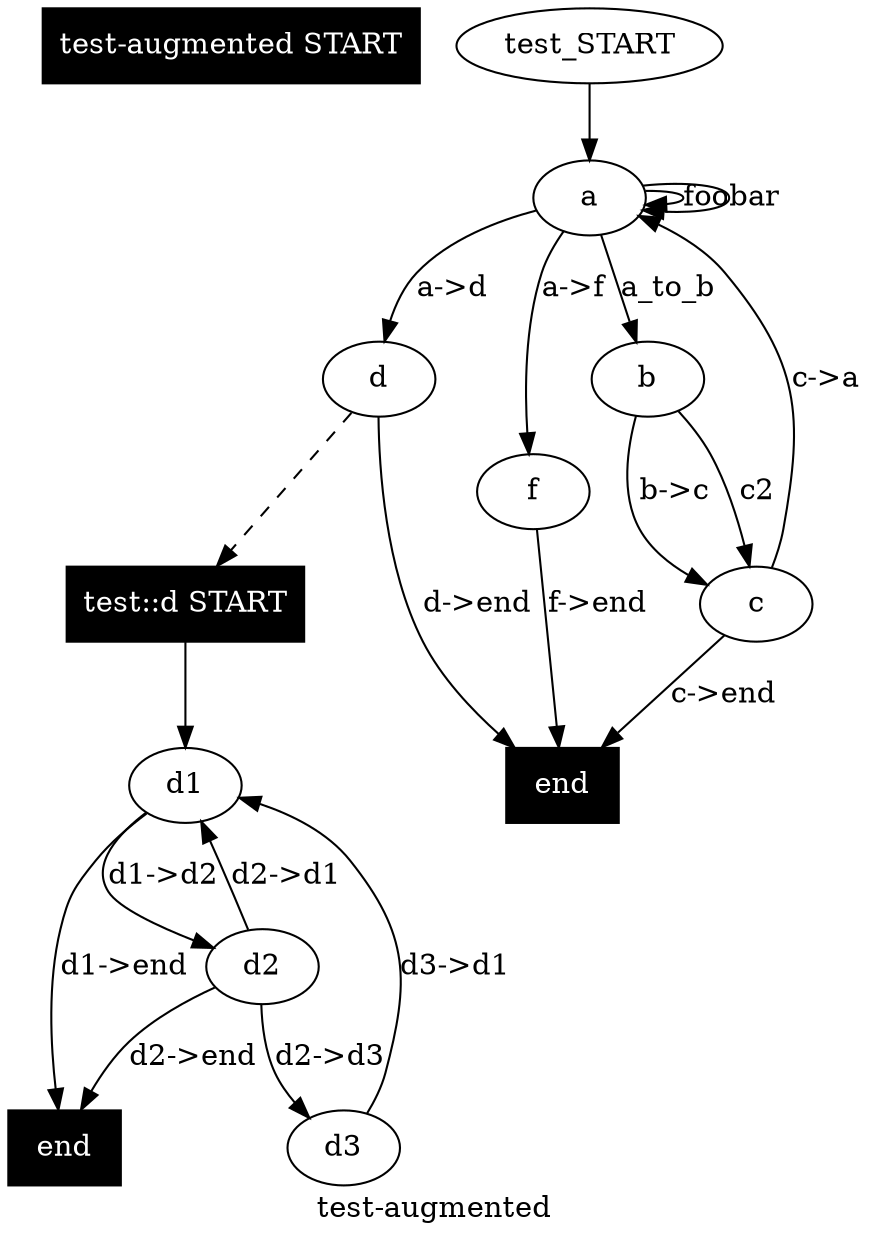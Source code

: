 
// {#<RedSteak::Statemachine [:test]>
digraph {
  label = "test-augmented"
  "test-augmented_START" [ shape="rectangle", label="test-augmented START", style=filled, fillcolor=black, fontcolor=white ]; 

// #<RedSteak::State [:a]>
"test_a" [ shape="oval", label="a", style=filled, color=black, fillcolor=white, fontcolor=black ];
"test_START" -> "test_a";

// #<RedSteak::State [:b]>
"test_b" [ shape="oval", label="b", style=filled, color=black, fillcolor=white, fontcolor=black ];

// #<RedSteak::State [:c]>
"test_c" [ shape="oval", label="c", style=filled, color=black, fillcolor=white, fontcolor=black ];

// #<RedSteak::State [:end]>
"test_end" [ shape="rectangle", label="end", style=filled, color=black, fillcolor=black, fontcolor=white ];

// #<RedSteak::State [:d]>
"test_d" [ shape="oval", label="d", style=filled, color=black, fillcolor=white, fontcolor=black ];

// {#<RedSteak::Statemachine [:test, :d, :d]>
subgraph test_d {
  label = "test::d"
  "test_d_START" [ shape="rectangle", label="test::d START", style=filled, fillcolor=black, fontcolor=white ]; 

// #<RedSteak::State [:d]>
"test_d_d1" [ shape="oval", label="d1", style=filled, color=black, fillcolor=white, fontcolor=black ];
"test_d_START" -> "test_d_d1";

// #<RedSteak::State [:d]>
"test_d_d2" [ shape="oval", label="d2", style=filled, color=black, fillcolor=white, fontcolor=black ];

// #<RedSteak::State [:d]>
"test_d_end" [ shape="rectangle", label="end", style=filled, color=black, fillcolor=black, fontcolor=white ];

// #<RedSteak::State [:d]>
"test_d_d3" [ shape="oval", label="d3", style=filled, color=black, fillcolor=white, fontcolor=black ];

// #<RedSteak::Transition d1 === d1->d2 ==> d2>
"test_d_d1" -> "test_d_d2" [ label="d1->d2", color=black ];

// #<RedSteak::Transition d1 === d1->end ==> end>
"test_d_d1" -> "test_d_end" [ label="d1->end", color=black ];

// #<RedSteak::Transition d2 === d2->d1 ==> d1>
"test_d_d2" -> "test_d_d1" [ label="d2->d1", color=black ];

// #<RedSteak::Transition d2 === d2->end ==> end>
"test_d_d2" -> "test_d_end" [ label="d2->end", color=black ];

// #<RedSteak::Transition d3 === d3->d1 ==> d1>
"test_d_d3" -> "test_d_d1" [ label="d3->d1", color=black ];

// #<RedSteak::Transition d2 === d2->d3 ==> d3>
"test_d_d2" -> "test_d_d3" [ label="d2->d3", color=black ];
}
// } #<RedSteak::Statemachine [:test, :d, :d]>
"test_d" -> "test_d_START" [ style=dashed ];

// #<RedSteak::State [:f]>
"test-augmented_f" [ shape="oval", label="f", style=filled, color=black, fillcolor=white, fontcolor=black ];

// #<RedSteak::Transition a === foo ==> a>
"test_a" -> "test_a" [ label="foo", color=black ];

// #<RedSteak::Transition a === bar ==> a>
"test_a" -> "test_a" [ label="bar", color=black ];

// #<RedSteak::Transition a === a_to_b ==> b>
"test_a" -> "test_b" [ label="a_to_b", color=black ];

// #<RedSteak::Transition b === b->c ==> c>
"test_b" -> "test_c" [ label="b->c", color=black ];

// #<RedSteak::Transition b === c2 ==> c>
"test_b" -> "test_c" [ label="c2", color=black ];

// #<RedSteak::Transition c === c->a ==> a>
"test_c" -> "test_a" [ label="c->a", color=black ];

// #<RedSteak::Transition c === c->end ==> end>
"test_c" -> "test_end" [ label="c->end", color=black ];

// #<RedSteak::Transition a === a->d ==> d>
"test_a" -> "test_d" [ label="a->d", color=black ];

// #<RedSteak::Transition d === d->end ==> end>
"test_d" -> "test_end" [ label="d->end", color=black ];

// #<RedSteak::Transition a === a->f ==> f>
"test_a" -> "test-augmented_f" [ label="a->f", color=black ];

// #<RedSteak::Transition f === f->end ==> end>
"test-augmented_f" -> "test_end" [ label="f->end", color=black ];
}
// } #<RedSteak::Statemachine [:test]>
